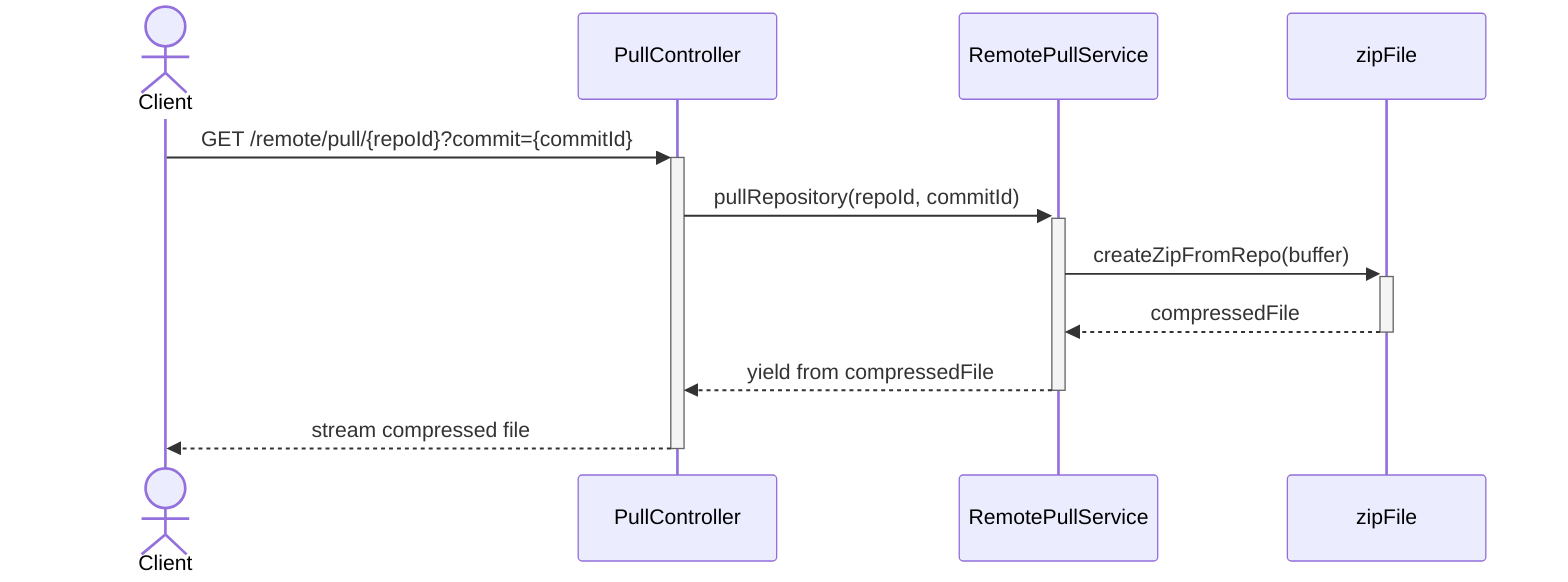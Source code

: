 sequenceDiagram
    actor Client
    participant PullController
    participant RemotePullService
    participant zipFile

    Client->>+PullController: GET /remote/pull/{repoId}?commit={commitId}
    PullController->>+RemotePullService: pullRepository(repoId, commitId)
    RemotePullService->>+zipFile: createZipFromRepo(buffer)
    zipFile-->>-RemotePullService: compressedFile
    RemotePullService-->>-PullController: yield from compressedFile
    PullController-->>-Client: stream compressed file